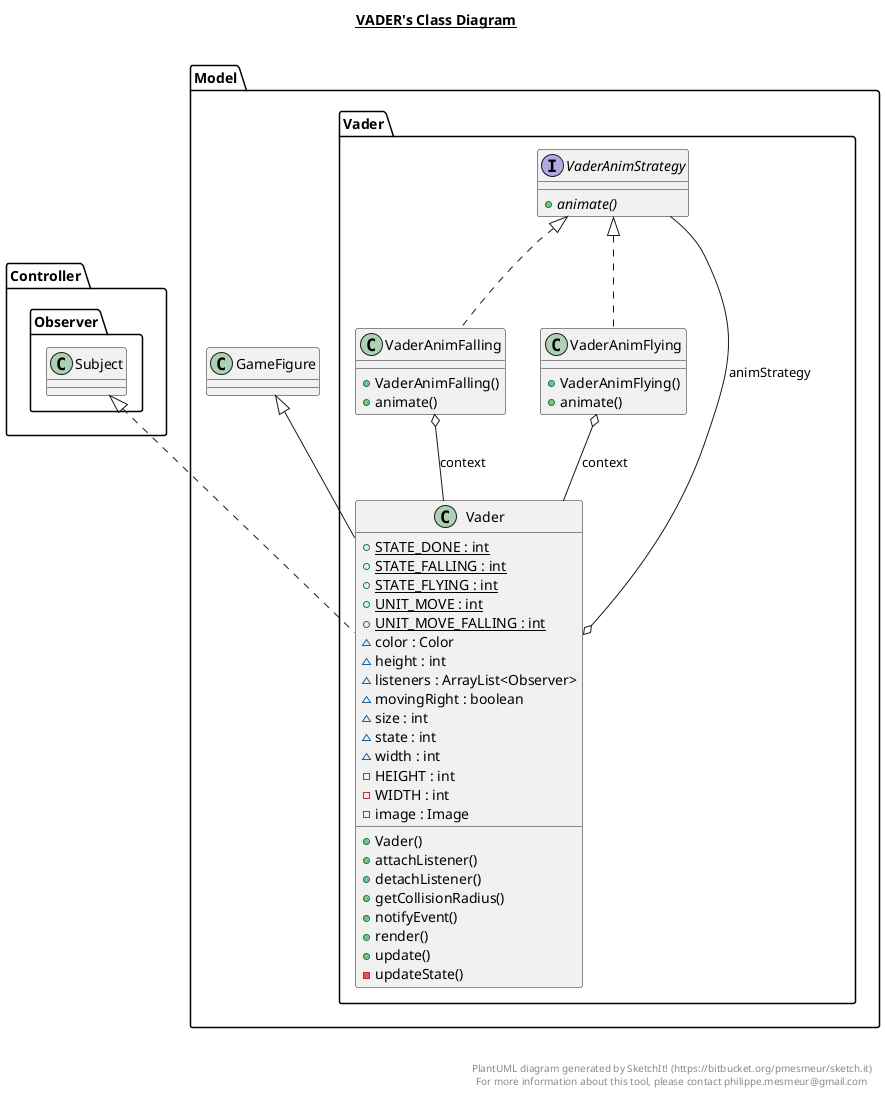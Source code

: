 @startuml

title __VADER's Class Diagram__\n

  namespace Model {
    namespace Vader {
      class Model.Vader.Vader {
          {static} + STATE_DONE : int
          {static} + STATE_FALLING : int
          {static} + STATE_FLYING : int
          {static} + UNIT_MOVE : int
          {static} + UNIT_MOVE_FALLING : int
          ~ color : Color
          ~ height : int
          ~ listeners : ArrayList<Observer>
          ~ movingRight : boolean
          ~ size : int
          ~ state : int
          ~ width : int
          - HEIGHT : int
          - WIDTH : int
          - image : Image
          + Vader()
          + attachListener()
          + detachListener()
          + getCollisionRadius()
          + notifyEvent()
          + render()
          + update()
          - updateState()
      }
    }
  }
  

  namespace Model {
    namespace Vader {
      class Model.Vader.VaderAnimFalling {
          + VaderAnimFalling()
          + animate()
      }
    }
  }
  

  namespace Model {
    namespace Vader {
      class Model.Vader.VaderAnimFlying {
          + VaderAnimFlying()
          + animate()
      }
    }
  }
  

  namespace Model {
    namespace Vader {
      interface Model.Vader.VaderAnimStrategy {
          {abstract} + animate()
      }
    }
  }
  

  Model.Vader.Vader .up.|> Controller.Observer.Subject
  Model.Vader.Vader -up-|> Model.GameFigure
  Model.Vader.Vader o-- Model.Vader.VaderAnimStrategy : animStrategy
  Model.Vader.VaderAnimFalling .up.|> Model.Vader.VaderAnimStrategy
  Model.Vader.VaderAnimFalling o-- Model.Vader.Vader : context
  Model.Vader.VaderAnimFlying .up.|> Model.Vader.VaderAnimStrategy
  Model.Vader.VaderAnimFlying o-- Model.Vader.Vader : context


right footer


PlantUML diagram generated by SketchIt! (https://bitbucket.org/pmesmeur/sketch.it)
For more information about this tool, please contact philippe.mesmeur@gmail.com
endfooter

@enduml
